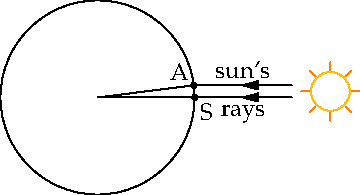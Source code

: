 settings.tex="pdflatex";

texpreamble("\usepackage{amsmath}
\usepackage{amsthm,amssymb}
\usepackage{mathpazo}
\usepackage[svgnames]{xcolor}
");
import graph;

size(180);

draw(circle((0,0),1));

draw(Label("rays",align=S,Relative(0.5)),(2,0)--(1,0),Arrow(Relative(0.5)));
draw(Label("sun's",align=N,Relative(0.5)),(2,dir(7.2).y)--dir(7.2),Arrow(Relative(0.5)));
draw((1,0)--(0,0)--dir(7.2));

dot("A",dir(7.2),NW);
dot("S",dir(0),SE);

picture sun;
draw(sun,unitcircle,yellow+orange);
int n=8;
for(int i=0; i<n; ++i){
	draw(sun,1.1dir(360*i/n)--1.5dir(360*i/n),orange);
	}

add(shift((2.4,0.5dir(7.2).y))*scale(0.2)*sun);